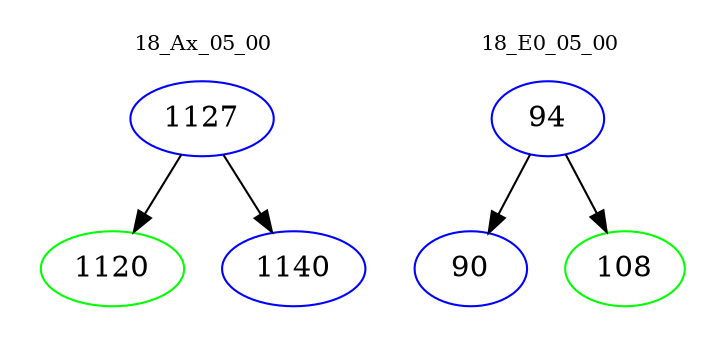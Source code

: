 digraph{
subgraph cluster_0 {
color = white
label = "18_Ax_05_00";
fontsize=10;
T0_1127 [label="1127", color="blue"]
T0_1127 -> T0_1120 [color="black"]
T0_1120 [label="1120", color="green"]
T0_1127 -> T0_1140 [color="black"]
T0_1140 [label="1140", color="blue"]
}
subgraph cluster_1 {
color = white
label = "18_E0_05_00";
fontsize=10;
T1_94 [label="94", color="blue"]
T1_94 -> T1_90 [color="black"]
T1_90 [label="90", color="blue"]
T1_94 -> T1_108 [color="black"]
T1_108 [label="108", color="green"]
}
}
